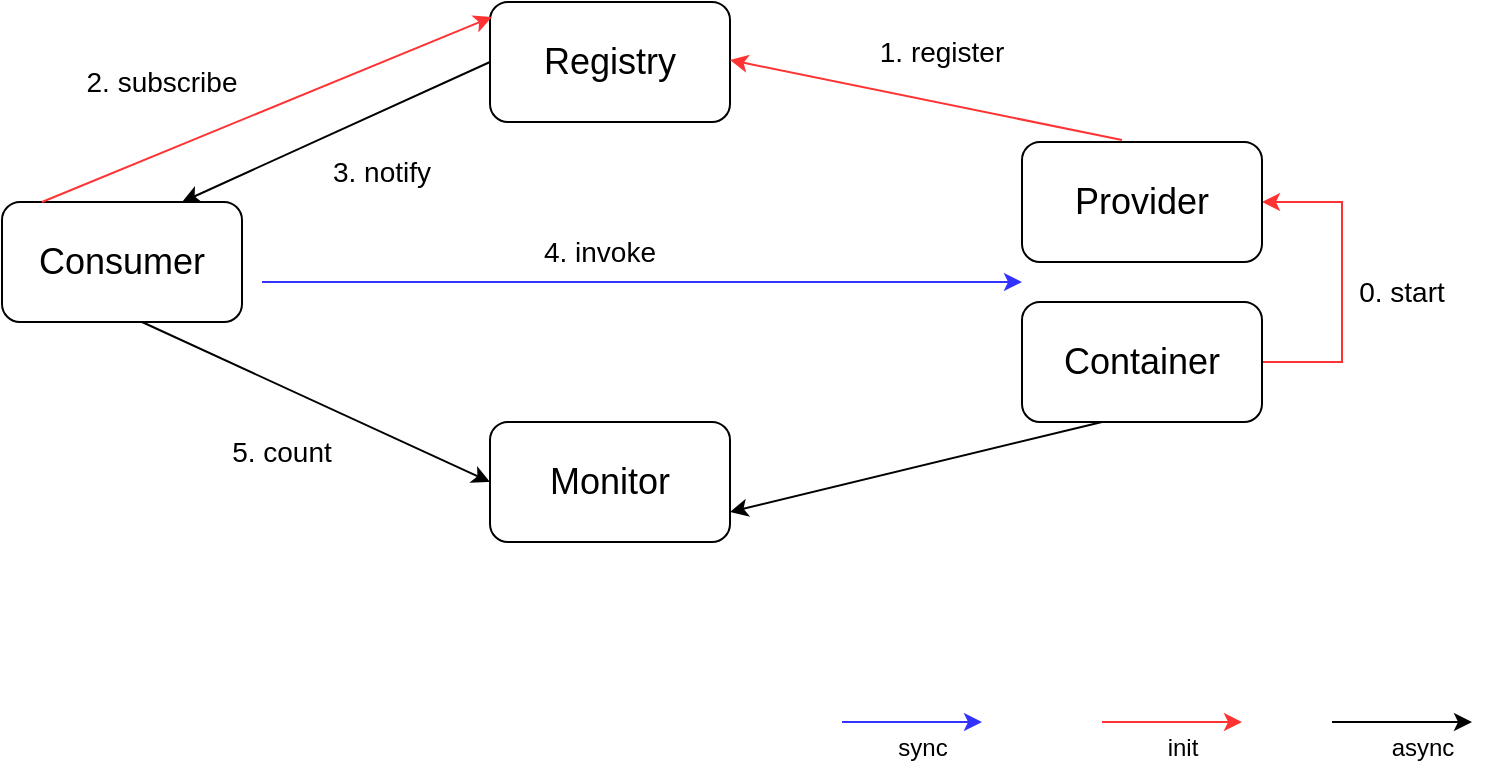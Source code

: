<mxfile version="22.0.3" type="device">
  <diagram name="第 1 页" id="XfTdcxuVNcothwgLMm_W">
    <mxGraphModel dx="1264" dy="781" grid="1" gridSize="10" guides="1" tooltips="1" connect="1" arrows="1" fold="1" page="1" pageScale="1" pageWidth="827" pageHeight="1169" math="0" shadow="0">
      <root>
        <mxCell id="0" />
        <mxCell id="1" parent="0" />
        <mxCell id="hcRJSt4iFf824Bq6OTxj-9" value="" style="endArrow=classic;html=1;rounded=0;entryX=1;entryY=0.5;entryDx=0;entryDy=0;strokeColor=#FF3333;" edge="1" parent="1" target="hcRJSt4iFf824Bq6OTxj-2">
          <mxGeometry width="50" height="50" relative="1" as="geometry">
            <mxPoint x="680" y="330" as="sourcePoint" />
            <mxPoint x="740" y="250" as="targetPoint" />
            <Array as="points">
              <mxPoint x="720" y="330" />
              <mxPoint x="720" y="250" />
            </Array>
          </mxGeometry>
        </mxCell>
        <mxCell id="hcRJSt4iFf824Bq6OTxj-1" value="&lt;font style=&quot;font-size: 18px;&quot;&gt;Consumer&lt;/font&gt;" style="rounded=1;whiteSpace=wrap;html=1;" vertex="1" parent="1">
          <mxGeometry x="50" y="250" width="120" height="60" as="geometry" />
        </mxCell>
        <mxCell id="hcRJSt4iFf824Bq6OTxj-2" value="&lt;font style=&quot;font-size: 18px;&quot;&gt;Provider&lt;/font&gt;" style="rounded=1;whiteSpace=wrap;html=1;" vertex="1" parent="1">
          <mxGeometry x="560" y="220" width="120" height="60" as="geometry" />
        </mxCell>
        <mxCell id="hcRJSt4iFf824Bq6OTxj-3" value="&lt;font style=&quot;font-size: 18px;&quot;&gt;Container&lt;/font&gt;" style="rounded=1;whiteSpace=wrap;html=1;" vertex="1" parent="1">
          <mxGeometry x="560" y="300" width="120" height="60" as="geometry" />
        </mxCell>
        <mxCell id="hcRJSt4iFf824Bq6OTxj-4" value="&lt;font style=&quot;font-size: 18px;&quot;&gt;Registry&lt;/font&gt;" style="rounded=1;whiteSpace=wrap;html=1;" vertex="1" parent="1">
          <mxGeometry x="294" y="150" width="120" height="60" as="geometry" />
        </mxCell>
        <mxCell id="hcRJSt4iFf824Bq6OTxj-5" value="&lt;font style=&quot;font-size: 18px;&quot;&gt;Monitor&lt;/font&gt;" style="rounded=1;whiteSpace=wrap;html=1;" vertex="1" parent="1">
          <mxGeometry x="294" y="360" width="120" height="60" as="geometry" />
        </mxCell>
        <mxCell id="hcRJSt4iFf824Bq6OTxj-10" value="&lt;font style=&quot;font-size: 14px;&quot;&gt;0. start&lt;/font&gt;" style="text;html=1;strokeColor=none;fillColor=none;align=center;verticalAlign=middle;whiteSpace=wrap;rounded=0;" vertex="1" parent="1">
          <mxGeometry x="720" y="280" width="60" height="30" as="geometry" />
        </mxCell>
        <mxCell id="hcRJSt4iFf824Bq6OTxj-11" value="" style="endArrow=classic;html=1;rounded=0;entryX=1;entryY=0.5;entryDx=0;entryDy=0;strokeColor=#FF3333;" edge="1" parent="1">
          <mxGeometry width="50" height="50" relative="1" as="geometry">
            <mxPoint x="610" y="219" as="sourcePoint" />
            <mxPoint x="414" y="179" as="targetPoint" />
          </mxGeometry>
        </mxCell>
        <mxCell id="hcRJSt4iFf824Bq6OTxj-12" value="&lt;font style=&quot;font-size: 14px;&quot;&gt;1. register&lt;/font&gt;" style="text;html=1;strokeColor=none;fillColor=none;align=center;verticalAlign=middle;whiteSpace=wrap;rounded=0;" vertex="1" parent="1">
          <mxGeometry x="480" y="160" width="80" height="30" as="geometry" />
        </mxCell>
        <mxCell id="hcRJSt4iFf824Bq6OTxj-15" value="" style="endArrow=classic;html=1;rounded=0;entryX=0.008;entryY=0.125;entryDx=0;entryDy=0;entryPerimeter=0;strokeColor=#FF3333;" edge="1" parent="1" target="hcRJSt4iFf824Bq6OTxj-4">
          <mxGeometry width="50" height="50" relative="1" as="geometry">
            <mxPoint x="70" y="250" as="sourcePoint" />
            <mxPoint x="120" y="200" as="targetPoint" />
          </mxGeometry>
        </mxCell>
        <mxCell id="hcRJSt4iFf824Bq6OTxj-16" value="&lt;font style=&quot;font-size: 14px;&quot;&gt;2. subscribe&lt;/font&gt;" style="text;html=1;strokeColor=none;fillColor=none;align=center;verticalAlign=middle;whiteSpace=wrap;rounded=0;" vertex="1" parent="1">
          <mxGeometry x="80" y="170" width="100" height="40" as="geometry" />
        </mxCell>
        <mxCell id="hcRJSt4iFf824Bq6OTxj-17" value="" style="endArrow=classic;html=1;rounded=0;exitX=0;exitY=0.5;exitDx=0;exitDy=0;entryX=0.75;entryY=0;entryDx=0;entryDy=0;" edge="1" parent="1" source="hcRJSt4iFf824Bq6OTxj-4" target="hcRJSt4iFf824Bq6OTxj-1">
          <mxGeometry width="50" height="50" relative="1" as="geometry">
            <mxPoint x="290" y="190" as="sourcePoint" />
            <mxPoint x="340" y="140" as="targetPoint" />
          </mxGeometry>
        </mxCell>
        <mxCell id="hcRJSt4iFf824Bq6OTxj-19" value="&lt;font style=&quot;font-size: 14px;&quot;&gt;3. notify&lt;/font&gt;" style="text;html=1;strokeColor=none;fillColor=none;align=center;verticalAlign=middle;whiteSpace=wrap;rounded=0;" vertex="1" parent="1">
          <mxGeometry x="210" y="220" width="60" height="30" as="geometry" />
        </mxCell>
        <mxCell id="hcRJSt4iFf824Bq6OTxj-20" value="" style="endArrow=classic;html=1;rounded=0;strokeColor=#3333FF;" edge="1" parent="1">
          <mxGeometry width="50" height="50" relative="1" as="geometry">
            <mxPoint x="180" y="290" as="sourcePoint" />
            <mxPoint x="560" y="290" as="targetPoint" />
          </mxGeometry>
        </mxCell>
        <mxCell id="hcRJSt4iFf824Bq6OTxj-21" value="&lt;font style=&quot;font-size: 14px;&quot;&gt;4. invoke&lt;/font&gt;" style="text;html=1;strokeColor=none;fillColor=none;align=center;verticalAlign=middle;whiteSpace=wrap;rounded=0;" vertex="1" parent="1">
          <mxGeometry x="294" y="260" width="110" height="30" as="geometry" />
        </mxCell>
        <mxCell id="hcRJSt4iFf824Bq6OTxj-22" value="" style="endArrow=classic;html=1;rounded=0;entryX=0;entryY=0.5;entryDx=0;entryDy=0;" edge="1" parent="1" target="hcRJSt4iFf824Bq6OTxj-5">
          <mxGeometry width="50" height="50" relative="1" as="geometry">
            <mxPoint x="120" y="310" as="sourcePoint" />
            <mxPoint x="170" y="260" as="targetPoint" />
          </mxGeometry>
        </mxCell>
        <mxCell id="hcRJSt4iFf824Bq6OTxj-23" value="" style="endArrow=classic;html=1;rounded=0;entryX=1;entryY=0.75;entryDx=0;entryDy=0;" edge="1" parent="1" target="hcRJSt4iFf824Bq6OTxj-5">
          <mxGeometry width="50" height="50" relative="1" as="geometry">
            <mxPoint x="600" y="360" as="sourcePoint" />
            <mxPoint x="650" y="310" as="targetPoint" />
          </mxGeometry>
        </mxCell>
        <mxCell id="hcRJSt4iFf824Bq6OTxj-24" value="&lt;font style=&quot;font-size: 14px;&quot;&gt;5. count&lt;br&gt;&lt;/font&gt;" style="text;html=1;strokeColor=none;fillColor=none;align=center;verticalAlign=middle;whiteSpace=wrap;rounded=0;" vertex="1" parent="1">
          <mxGeometry x="160" y="360" width="60" height="30" as="geometry" />
        </mxCell>
        <mxCell id="hcRJSt4iFf824Bq6OTxj-25" value="" style="endArrow=classic;html=1;rounded=0;strokeColor=#3333FF;" edge="1" parent="1">
          <mxGeometry width="50" height="50" relative="1" as="geometry">
            <mxPoint x="470" y="510" as="sourcePoint" />
            <mxPoint x="540" y="510" as="targetPoint" />
          </mxGeometry>
        </mxCell>
        <mxCell id="hcRJSt4iFf824Bq6OTxj-26" value="" style="endArrow=classic;html=1;rounded=0;strokeColor=#FF3333;" edge="1" parent="1">
          <mxGeometry width="50" height="50" relative="1" as="geometry">
            <mxPoint x="600" y="510" as="sourcePoint" />
            <mxPoint x="670" y="510" as="targetPoint" />
          </mxGeometry>
        </mxCell>
        <mxCell id="hcRJSt4iFf824Bq6OTxj-27" value="" style="endArrow=classic;html=1;rounded=0;" edge="1" parent="1">
          <mxGeometry width="50" height="50" relative="1" as="geometry">
            <mxPoint x="715" y="510" as="sourcePoint" />
            <mxPoint x="785" y="510" as="targetPoint" />
          </mxGeometry>
        </mxCell>
        <mxCell id="hcRJSt4iFf824Bq6OTxj-29" value="sync&lt;br&gt;" style="text;html=1;align=center;verticalAlign=middle;resizable=0;points=[];autosize=1;strokeColor=none;fillColor=none;" vertex="1" parent="1">
          <mxGeometry x="485" y="508" width="50" height="30" as="geometry" />
        </mxCell>
        <mxCell id="hcRJSt4iFf824Bq6OTxj-30" value="init" style="text;html=1;align=center;verticalAlign=middle;resizable=0;points=[];autosize=1;strokeColor=none;fillColor=none;" vertex="1" parent="1">
          <mxGeometry x="620" y="508" width="40" height="30" as="geometry" />
        </mxCell>
        <mxCell id="hcRJSt4iFf824Bq6OTxj-31" value="async&lt;br&gt;" style="text;html=1;align=center;verticalAlign=middle;resizable=0;points=[];autosize=1;strokeColor=none;fillColor=none;" vertex="1" parent="1">
          <mxGeometry x="735" y="508" width="50" height="30" as="geometry" />
        </mxCell>
      </root>
    </mxGraphModel>
  </diagram>
</mxfile>
